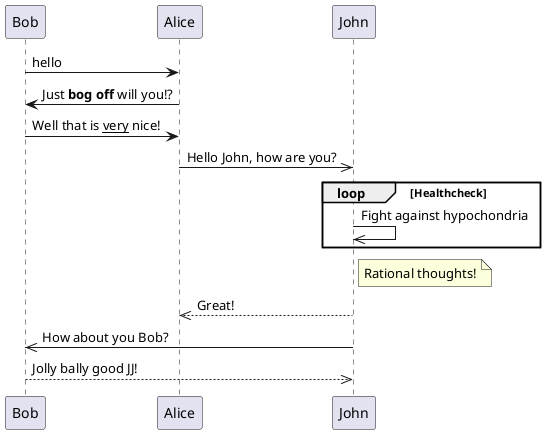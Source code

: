 @startuml
Bob -> Alice : hello
Alice -> Bob : Just **bog off** will you!?
Bob -> Alice : Well that is __very__ nice!

Alice->>John: Hello John, how are you?
loop Healthcheck
    John->>John: Fight against hypochondria
end
Note right of John: Rational thoughts!
John-->>Alice: Great!
John->>Bob: How about you Bob? 
Bob-->>John: Jolly bally good JJ!
@enduml
